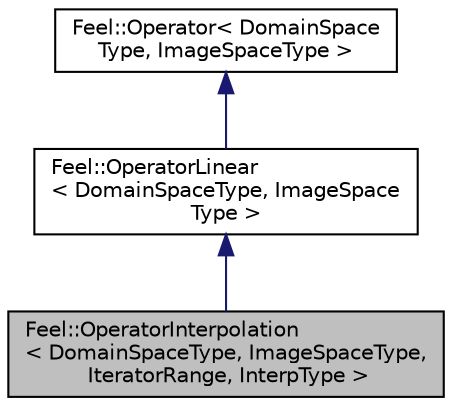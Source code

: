 digraph "Feel::OperatorInterpolation&lt; DomainSpaceType, ImageSpaceType, IteratorRange, InterpType &gt;"
{
 // LATEX_PDF_SIZE
  edge [fontname="Helvetica",fontsize="10",labelfontname="Helvetica",labelfontsize="10"];
  node [fontname="Helvetica",fontsize="10",shape=record];
  Node1 [label="Feel::OperatorInterpolation\l\< DomainSpaceType, ImageSpaceType,\l IteratorRange, InterpType \>",height=0.2,width=0.4,color="black", fillcolor="grey75", style="filled", fontcolor="black",tooltip="Global interpolation operator."];
  Node2 -> Node1 [dir="back",color="midnightblue",fontsize="10",style="solid",fontname="Helvetica"];
  Node2 [label="Feel::OperatorLinear\l\< DomainSpaceType, ImageSpace\lType \>",height=0.2,width=0.4,color="black", fillcolor="white", style="filled",URL="$classFeel_1_1OperatorLinear.html",tooltip=" "];
  Node3 -> Node2 [dir="back",color="midnightblue",fontsize="10",style="solid",fontname="Helvetica"];
  Node3 [label="Feel::Operator\< DomainSpace\lType, ImageSpaceType \>",height=0.2,width=0.4,color="black", fillcolor="white", style="filled",URL="$classFeel_1_1Operator.html",tooltip=" "];
}
